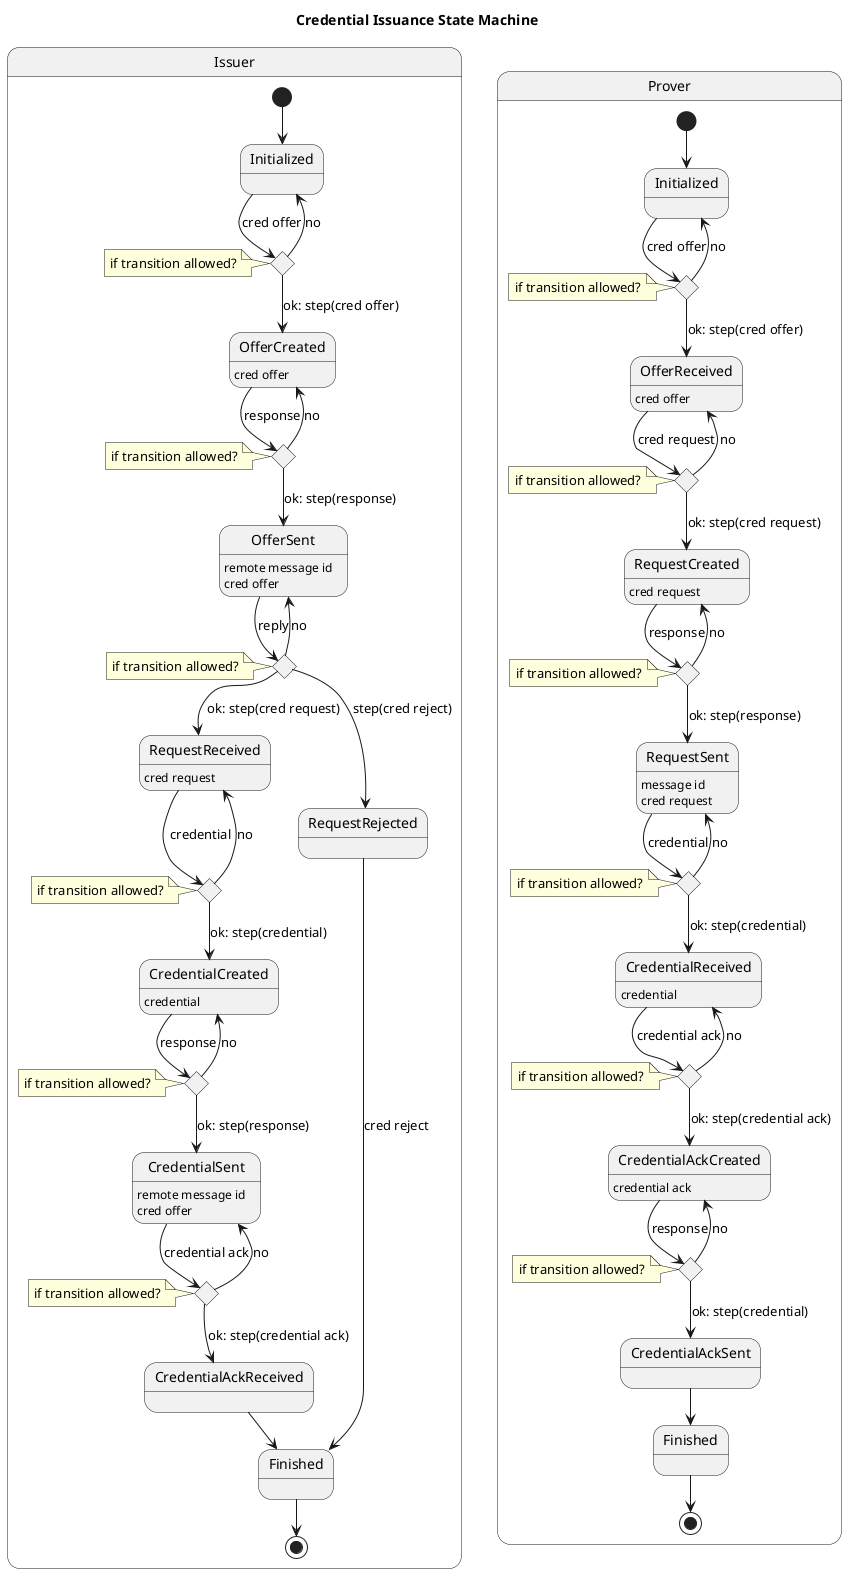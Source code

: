 @startuml
title Credential Issuance State Machine

state Issuer {
    [*] --> IssuerInitialized

    state "Initialized" as IssuerInitialized

    state IssuerCheckTransitionToOfferCreated <<choice>>

    note left of IssuerCheckTransitionToOfferCreated :  if transition allowed?

    IssuerInitialized -down-> IssuerCheckTransitionToOfferCreated: cred offer
    IssuerCheckTransitionToOfferCreated -down-> OfferCreated: ok: step(cred offer)
    IssuerCheckTransitionToOfferCreated -up-> IssuerInitialized: no

    state OfferCreated: cred offer

    state IssuerCheckTransitionToOfferSent <<choice>>

    note left of IssuerCheckTransitionToOfferSent :  if transition allowed?

    OfferCreated --> IssuerCheckTransitionToOfferSent: response
    IssuerCheckTransitionToOfferSent --> OfferSent: ok: step(response)
    IssuerCheckTransitionToOfferSent --> OfferCreated: no

    state OfferSent: remote message id
    state OfferSent: cred offer

    state IssuerCheckTransitionRequestReceived <<choice>>

    note left of IssuerCheckTransitionRequestReceived :  if transition allowed?

    OfferSent --> IssuerCheckTransitionRequestReceived: reply

    IssuerCheckTransitionRequestReceived --> RequestReceived: ok: step(cred request)
    IssuerCheckTransitionRequestReceived --> OfferSent: no
    IssuerCheckTransitionRequestReceived --> RequestRejected: step(cred reject)

    state RequestReceived: cred request

    RequestRejected --> Finished: cred reject

    state IssuerCheckTransitionToCredentialCreated <<choice>>

    note left of IssuerCheckTransitionToCredentialCreated :  if transition allowed?

    RequestReceived --> IssuerCheckTransitionToCredentialCreated: credential
    IssuerCheckTransitionToCredentialCreated --> CredentialCreated: ok: step(credential)
    IssuerCheckTransitionToCredentialCreated --> RequestReceived: no

    state CredentialCreated: credential

    state IssuerCheckTransitionToCredentialSent <<choice>>

    note left of IssuerCheckTransitionToCredentialSent :  if transition allowed?

    CredentialCreated --> IssuerCheckTransitionToCredentialSent: response
    IssuerCheckTransitionToCredentialSent --> CredentialSent: ok: step(response)
    IssuerCheckTransitionToCredentialSent --> CredentialCreated: no

    state CredentialSent: remote message id
    state CredentialSent: cred offer

  state IssuerCheckTransitionToFinish <<choice>>

  note left of IssuerCheckTransitionToFinish :  if transition allowed?

  CredentialSent --> IssuerCheckTransitionToFinish: credential ack
  IssuerCheckTransitionToFinish --> CredentialAckReceived: ok: step(credential ack)
  IssuerCheckTransitionToFinish --> CredentialSent: no

  state CredentialAckReceived

  CredentialAckReceived --> Finished

  state Finished

  Finished --> [*]

}

state Prover {
    [*] --> ProverInitialized

    state "Initialized" as ProverInitialized

    state ProverCheckTransitionToOfferCreated <<choice>>

    note left of ProverCheckTransitionToOfferCreated :  if transition allowed?

    ProverInitialized -down-> ProverCheckTransitionToOfferCreated: cred offer
    ProverCheckTransitionToOfferCreated -down-> OfferReceived: ok: step(cred offer)
    ProverCheckTransitionToOfferCreated -up-> ProverInitialized: no

    state OfferReceived: cred offer

    state ProverCheckTransitionToRequestCreated <<choice>>

    note left of ProverCheckTransitionToRequestCreated :  if transition allowed?

    OfferReceived --> ProverCheckTransitionToRequestCreated: cred request
    ProverCheckTransitionToRequestCreated --> RequestCreated: ok: step(cred request)
    ProverCheckTransitionToRequestCreated --> OfferReceived: no

    state RequestCreated: cred request

    state ProverCheckTransitionToRequestSent <<choice>>

    note left of ProverCheckTransitionToRequestSent :  if transition allowed?

    RequestCreated --> ProverCheckTransitionToRequestSent: response
    ProverCheckTransitionToRequestSent --> RequestSent: ok: step(response)
    ProverCheckTransitionToRequestSent --> RequestCreated: no

    state RequestSent: message id
    state RequestSent: cred request

    state ProverCheckTransitionToCredentialReceived <<choice>>

    note left of ProverCheckTransitionToCredentialReceived :  if transition allowed?

    RequestSent --> ProverCheckTransitionToCredentialReceived: credential
    ProverCheckTransitionToCredentialReceived --> CredentialReceived: ok: step(credential)
    ProverCheckTransitionToCredentialReceived --> RequestSent: no

    state CredentialReceived: credential

    state ProverCheckTransitionToCredentialAckCreated <<choice>>

    note left of ProverCheckTransitionToCredentialAckCreated :  if transition allowed?

    CredentialReceived --> ProverCheckTransitionToCredentialAckCreated: credential ack
    ProverCheckTransitionToCredentialAckCreated --> CredentialAckCreated: ok: step(credential ack)
    ProverCheckTransitionToCredentialAckCreated --> CredentialReceived: no

    state CredentialAckCreated: credential ack

    state ProverCheckTransitionToCredentialAckSent <<choice>>

    note left of ProverCheckTransitionToCredentialAckSent :  if transition allowed?

    CredentialAckCreated --> ProverCheckTransitionToCredentialAckSent: response
    ProverCheckTransitionToCredentialAckSent --> CredentialAckSent: ok: step(credential)
    ProverCheckTransitionToCredentialAckSent --> CredentialAckCreated: no

    state CredentialAckSent

    CredentialAckSent --> ProverFinished

    state "Finished" as ProverFinished

    ProverFinished --> [*]
}

@enduml